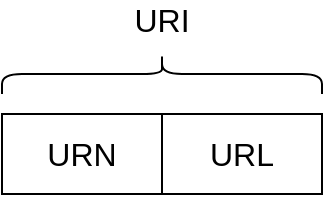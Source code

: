 <mxfile version="10.7.7" type="device"><diagram id="Ih-5_vOWdFiVcRdjtd0c" name="第 1 页"><mxGraphModel dx="894" dy="596" grid="1" gridSize="10" guides="1" tooltips="1" connect="1" arrows="1" fold="1" page="1" pageScale="1" pageWidth="827" pageHeight="1169" math="0" shadow="0"><root><mxCell id="0"/><mxCell id="1" parent="0"/><mxCell id="K0yVq2dIi4RtA_vkxp92-1" value="&lt;font style=&quot;font-size: 16px&quot;&gt;URN&lt;/font&gt;" style="rounded=0;whiteSpace=wrap;html=1;" vertex="1" parent="1"><mxGeometry x="160" y="200" width="80" height="40" as="geometry"/></mxCell><mxCell id="K0yVq2dIi4RtA_vkxp92-2" value="&lt;font style=&quot;font-size: 16px&quot;&gt;URL&lt;/font&gt;" style="rounded=0;whiteSpace=wrap;html=1;" vertex="1" parent="1"><mxGeometry x="240" y="200" width="80" height="40" as="geometry"/></mxCell><mxCell id="K0yVq2dIi4RtA_vkxp92-3" value="" style="shape=curlyBracket;whiteSpace=wrap;html=1;rounded=1;rotation=90;" vertex="1" parent="1"><mxGeometry x="230" y="100" width="20" height="160" as="geometry"/></mxCell><mxCell id="K0yVq2dIi4RtA_vkxp92-4" value="&lt;font style=&quot;font-size: 16px&quot;&gt;URI&lt;/font&gt;" style="text;html=1;strokeColor=none;fillColor=none;align=center;verticalAlign=middle;whiteSpace=wrap;rounded=0;" vertex="1" parent="1"><mxGeometry x="220" y="143" width="40" height="20" as="geometry"/></mxCell></root></mxGraphModel></diagram></mxfile>